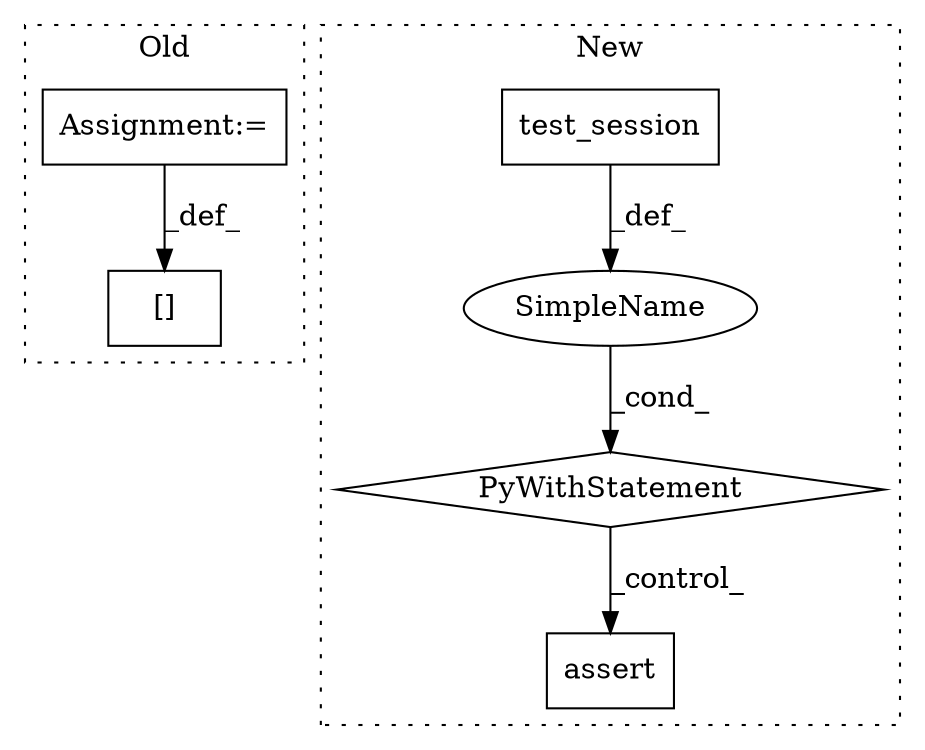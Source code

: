 digraph G {
subgraph cluster0 {
1 [label="[]" a="2" s="6540,6550" l="9,1" shape="box"];
6 [label="Assignment:=" a="7" s="6551" l="1" shape="box"];
label = "Old";
style="dotted";
}
subgraph cluster1 {
2 [label="test_session" a="32" s="6753" l="14" shape="box"];
3 [label="PyWithStatement" a="104" s="6738,6767" l="10,2" shape="diamond"];
4 [label="SimpleName" a="42" s="" l="" shape="ellipse"];
5 [label="assert" a="32" s="6782,6817" l="17,1" shape="box"];
label = "New";
style="dotted";
}
2 -> 4 [label="_def_"];
3 -> 5 [label="_control_"];
4 -> 3 [label="_cond_"];
6 -> 1 [label="_def_"];
}